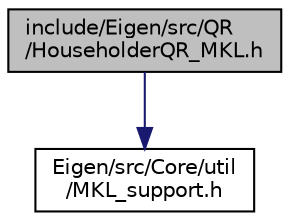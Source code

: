 digraph "include/Eigen/src/QR/HouseholderQR_MKL.h"
{
  edge [fontname="Helvetica",fontsize="10",labelfontname="Helvetica",labelfontsize="10"];
  node [fontname="Helvetica",fontsize="10",shape=record];
  Node1 [label="include/Eigen/src/QR\l/HouseholderQR_MKL.h",height=0.2,width=0.4,color="black", fillcolor="grey75", style="filled" fontcolor="black"];
  Node1 -> Node2 [color="midnightblue",fontsize="10",style="solid",fontname="Helvetica"];
  Node2 [label="Eigen/src/Core/util\l/MKL_support.h",height=0.2,width=0.4,color="black", fillcolor="white", style="filled",URL="$MKL__support_8h.html"];
}
